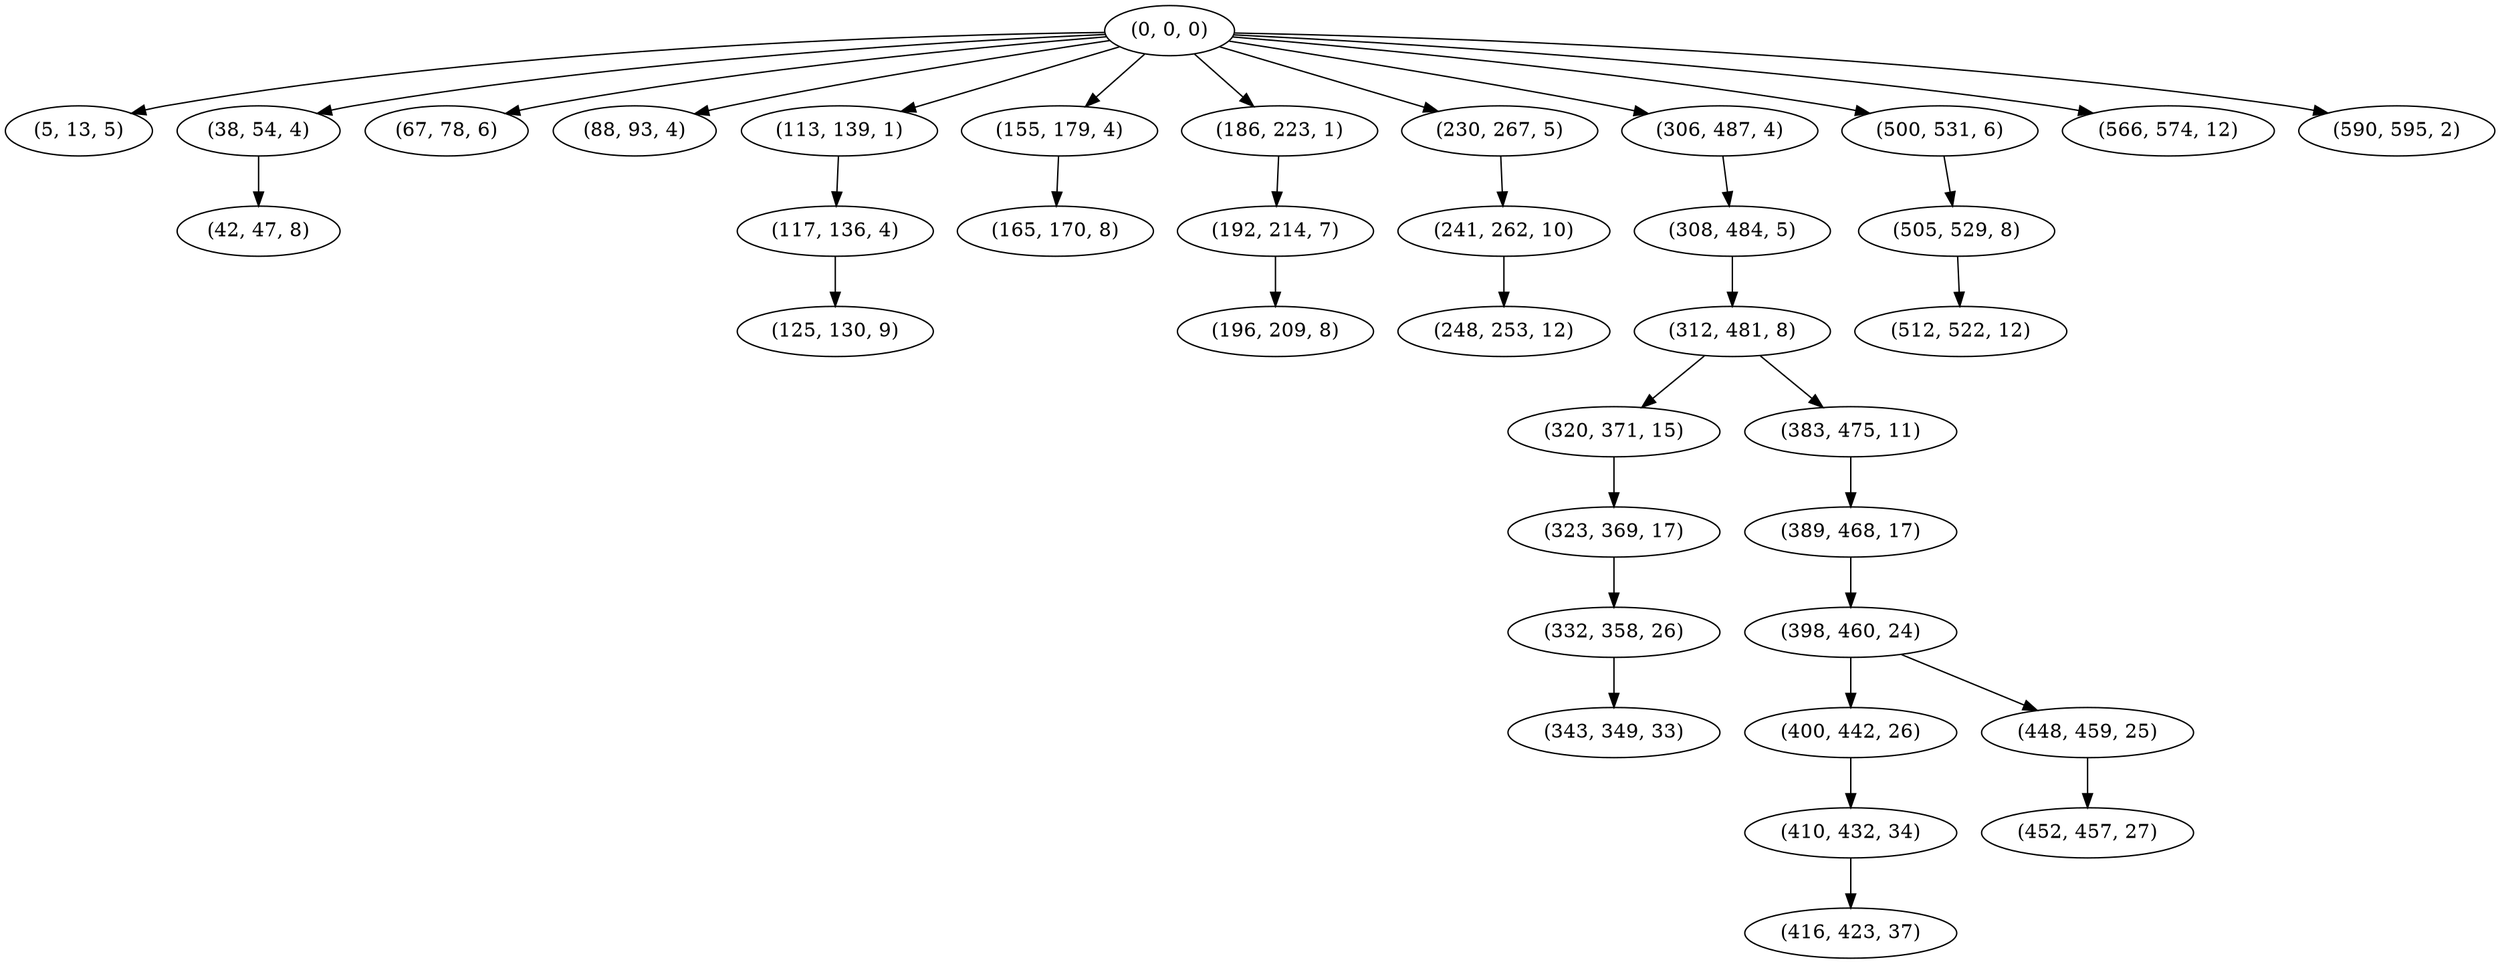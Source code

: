 digraph tree {
    "(0, 0, 0)";
    "(5, 13, 5)";
    "(38, 54, 4)";
    "(42, 47, 8)";
    "(67, 78, 6)";
    "(88, 93, 4)";
    "(113, 139, 1)";
    "(117, 136, 4)";
    "(125, 130, 9)";
    "(155, 179, 4)";
    "(165, 170, 8)";
    "(186, 223, 1)";
    "(192, 214, 7)";
    "(196, 209, 8)";
    "(230, 267, 5)";
    "(241, 262, 10)";
    "(248, 253, 12)";
    "(306, 487, 4)";
    "(308, 484, 5)";
    "(312, 481, 8)";
    "(320, 371, 15)";
    "(323, 369, 17)";
    "(332, 358, 26)";
    "(343, 349, 33)";
    "(383, 475, 11)";
    "(389, 468, 17)";
    "(398, 460, 24)";
    "(400, 442, 26)";
    "(410, 432, 34)";
    "(416, 423, 37)";
    "(448, 459, 25)";
    "(452, 457, 27)";
    "(500, 531, 6)";
    "(505, 529, 8)";
    "(512, 522, 12)";
    "(566, 574, 12)";
    "(590, 595, 2)";
    "(0, 0, 0)" -> "(5, 13, 5)";
    "(0, 0, 0)" -> "(38, 54, 4)";
    "(0, 0, 0)" -> "(67, 78, 6)";
    "(0, 0, 0)" -> "(88, 93, 4)";
    "(0, 0, 0)" -> "(113, 139, 1)";
    "(0, 0, 0)" -> "(155, 179, 4)";
    "(0, 0, 0)" -> "(186, 223, 1)";
    "(0, 0, 0)" -> "(230, 267, 5)";
    "(0, 0, 0)" -> "(306, 487, 4)";
    "(0, 0, 0)" -> "(500, 531, 6)";
    "(0, 0, 0)" -> "(566, 574, 12)";
    "(0, 0, 0)" -> "(590, 595, 2)";
    "(38, 54, 4)" -> "(42, 47, 8)";
    "(113, 139, 1)" -> "(117, 136, 4)";
    "(117, 136, 4)" -> "(125, 130, 9)";
    "(155, 179, 4)" -> "(165, 170, 8)";
    "(186, 223, 1)" -> "(192, 214, 7)";
    "(192, 214, 7)" -> "(196, 209, 8)";
    "(230, 267, 5)" -> "(241, 262, 10)";
    "(241, 262, 10)" -> "(248, 253, 12)";
    "(306, 487, 4)" -> "(308, 484, 5)";
    "(308, 484, 5)" -> "(312, 481, 8)";
    "(312, 481, 8)" -> "(320, 371, 15)";
    "(312, 481, 8)" -> "(383, 475, 11)";
    "(320, 371, 15)" -> "(323, 369, 17)";
    "(323, 369, 17)" -> "(332, 358, 26)";
    "(332, 358, 26)" -> "(343, 349, 33)";
    "(383, 475, 11)" -> "(389, 468, 17)";
    "(389, 468, 17)" -> "(398, 460, 24)";
    "(398, 460, 24)" -> "(400, 442, 26)";
    "(398, 460, 24)" -> "(448, 459, 25)";
    "(400, 442, 26)" -> "(410, 432, 34)";
    "(410, 432, 34)" -> "(416, 423, 37)";
    "(448, 459, 25)" -> "(452, 457, 27)";
    "(500, 531, 6)" -> "(505, 529, 8)";
    "(505, 529, 8)" -> "(512, 522, 12)";
}
